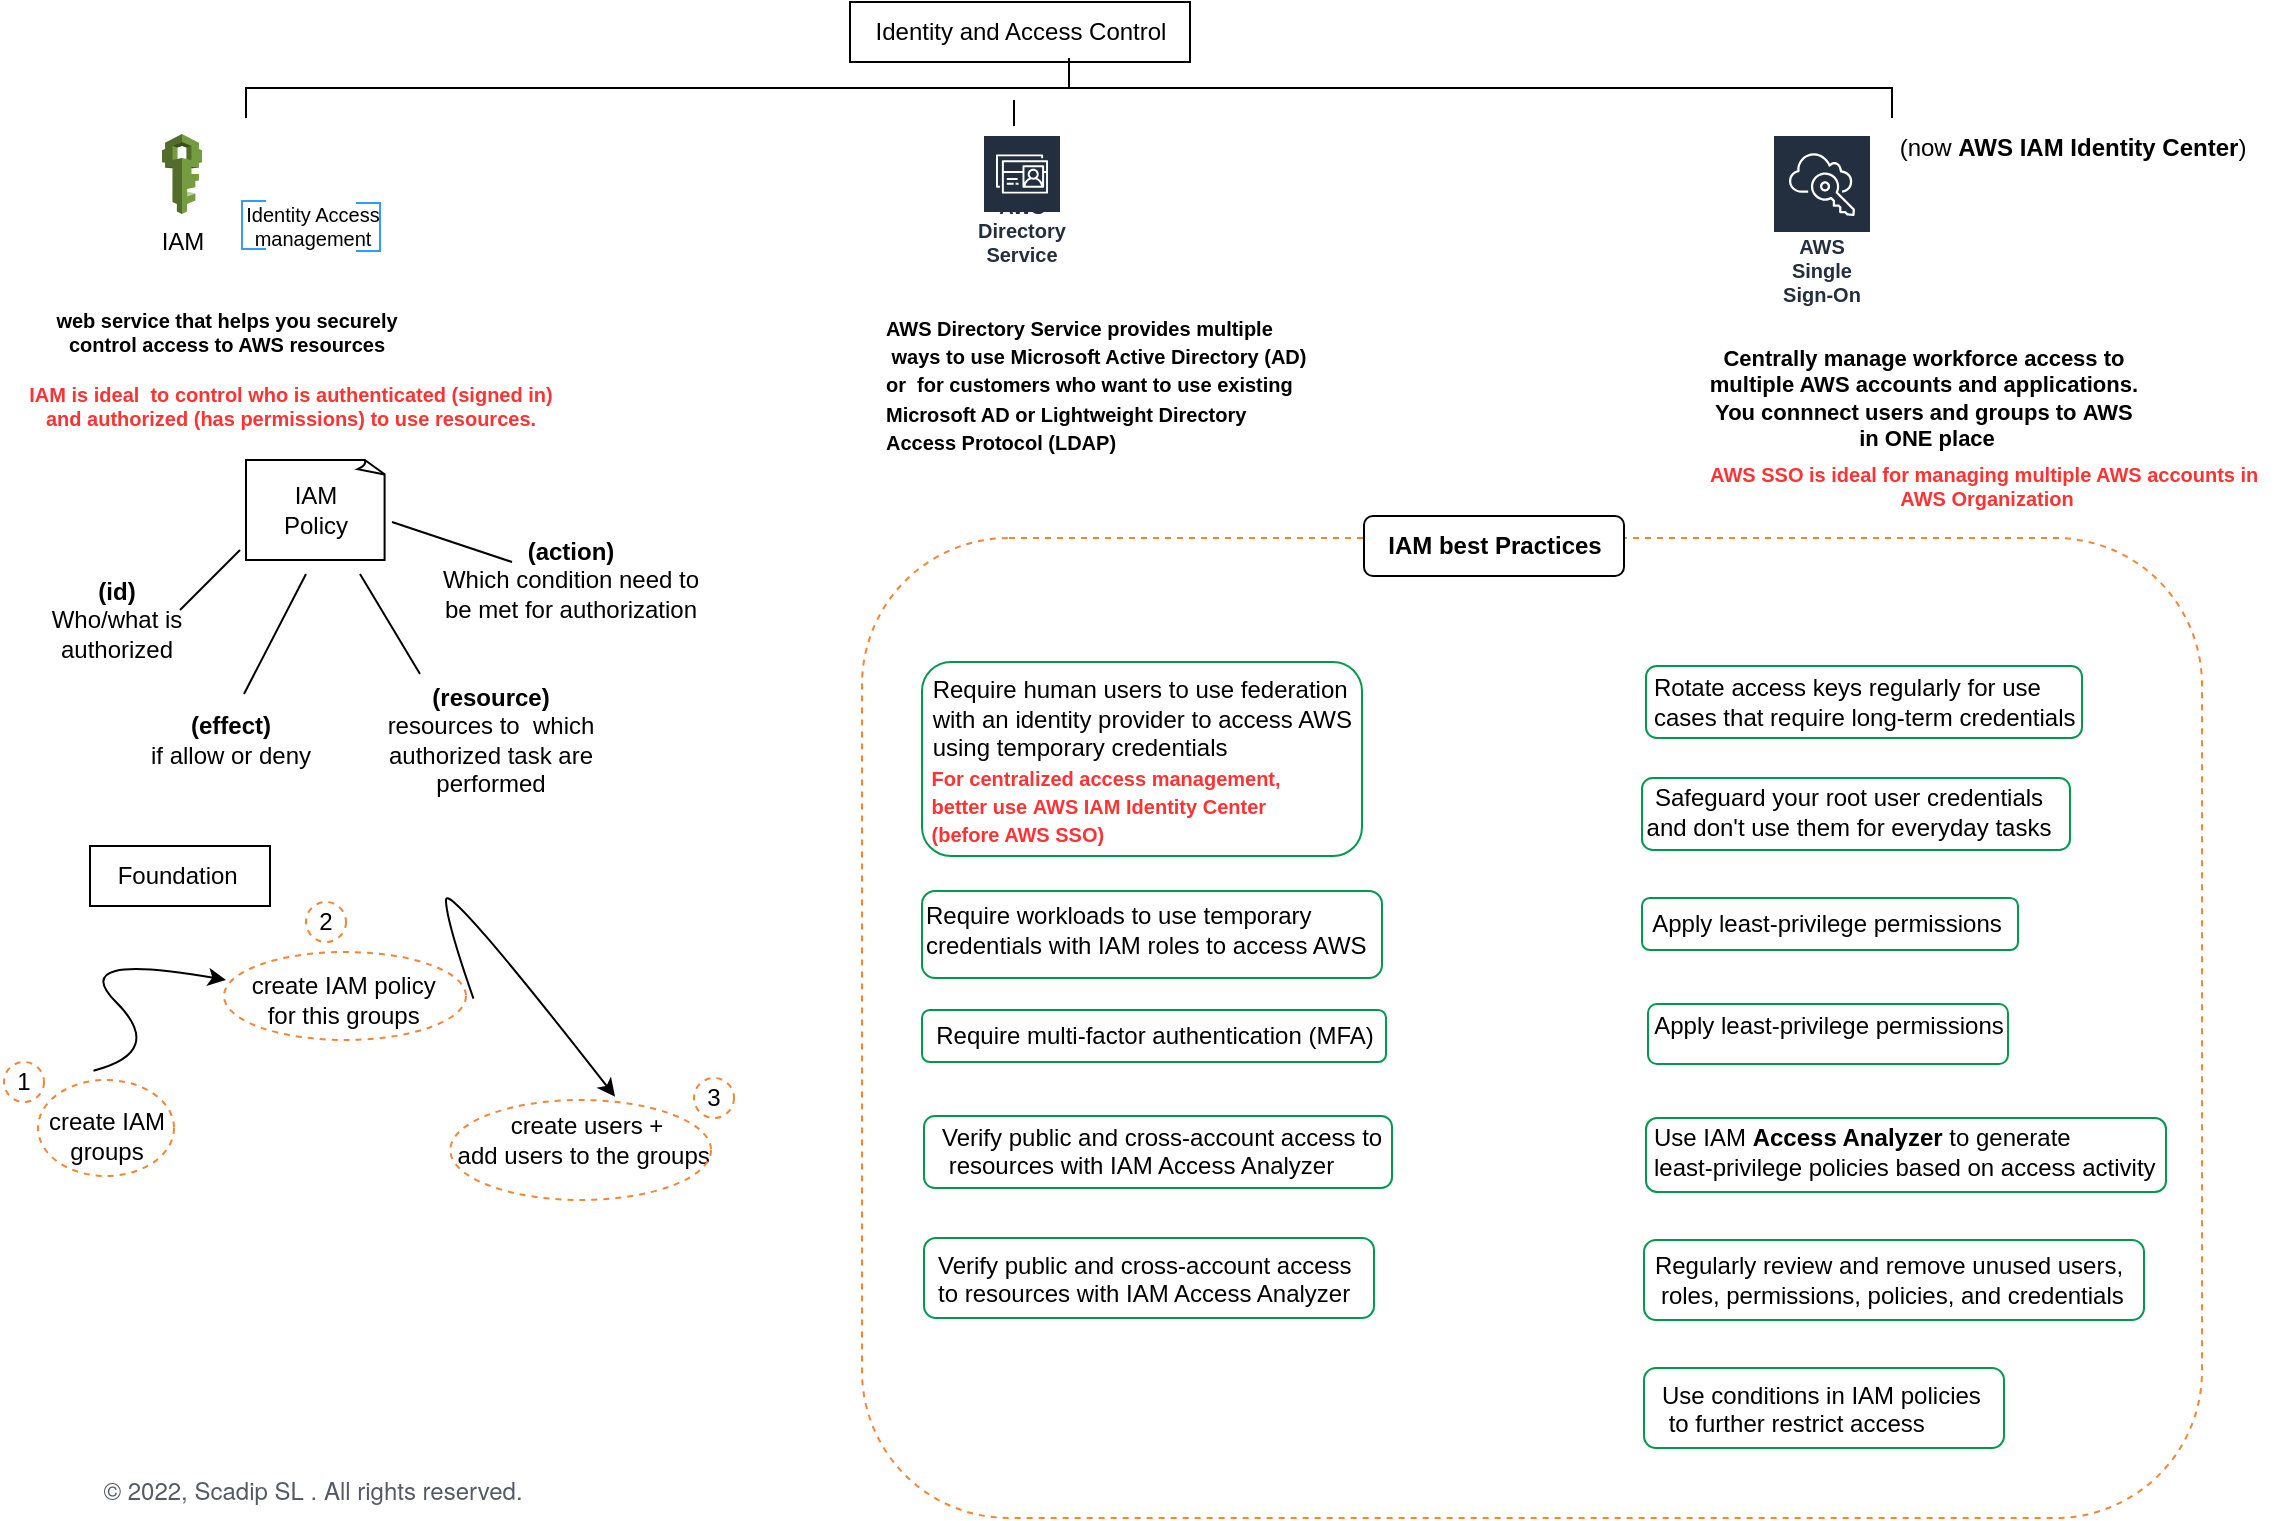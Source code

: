 <mxfile version="20.2.2" type="github">
  <diagram id="OgJnFtuqC-TfCC11IxQE" name="Page-1">
    <mxGraphModel dx="916" dy="630" grid="1" gridSize="10" guides="1" tooltips="1" connect="1" arrows="1" fold="1" page="1" pageScale="1" pageWidth="1169" pageHeight="827" math="0" shadow="0">
      <root>
        <mxCell id="0" />
        <mxCell id="1" parent="0" />
        <mxCell id="cayYK2lsRnTGkKL964Ff-51" value="" style="rounded=1;whiteSpace=wrap;html=1;fontSize=12;fontColor=#000000;strokeColor=#00994D;fillColor=none;" vertex="1" parent="1">
          <mxGeometry x="842" y="580" width="260" height="37" as="geometry" />
        </mxCell>
        <mxCell id="cayYK2lsRnTGkKL964Ff-59" value="" style="rounded=1;whiteSpace=wrap;html=1;fontSize=12;fontColor=#000000;strokeColor=#F58534;fillColor=none;dashed=1;" vertex="1" parent="1">
          <mxGeometry x="450" y="290" width="670" height="490" as="geometry" />
        </mxCell>
        <mxCell id="KO169NFU9r2nEMWuAxQc-61" value="&lt;b&gt;IAM best Practices&lt;/b&gt;" style="text;html=1;align=center;verticalAlign=middle;resizable=0;points=[];autosize=1;strokeColor=default;fillColor=#FFFFFF;fontSize=12;fontColor=#000000;rounded=1;" parent="1" vertex="1">
          <mxGeometry x="701" y="279" width="130" height="30" as="geometry" />
        </mxCell>
        <mxCell id="KO169NFU9r2nEMWuAxQc-47" value="" style="group" parent="1" vertex="1" connectable="0">
          <mxGeometry x="242" y="571" width="150" height="50" as="geometry" />
        </mxCell>
        <mxCell id="KO169NFU9r2nEMWuAxQc-41" value="create users +&lt;br&gt;add users to the groups&amp;nbsp;" style="text;html=1;align=center;verticalAlign=middle;resizable=0;points=[];autosize=1;strokeColor=none;fillColor=none;fontSize=12;fontColor=#000000;" parent="KO169NFU9r2nEMWuAxQc-47" vertex="1">
          <mxGeometry x="-5.172" width="150" height="40" as="geometry" />
        </mxCell>
        <mxCell id="KO169NFU9r2nEMWuAxQc-44" value="" style="ellipse;whiteSpace=wrap;html=1;fontSize=12;fontColor=#000000;strokeColor=#F58534;fillColor=none;dashed=1;" parent="KO169NFU9r2nEMWuAxQc-47" vertex="1">
          <mxGeometry x="2.172" width="130.345" height="50" as="geometry" />
        </mxCell>
        <mxCell id="KO169NFU9r2nEMWuAxQc-45" value="" style="group" parent="1" vertex="1" connectable="0">
          <mxGeometry x="32" y="561" width="80" height="48" as="geometry" />
        </mxCell>
        <mxCell id="KO169NFU9r2nEMWuAxQc-39" value="create IAM &lt;br&gt;groups" style="text;html=1;align=center;verticalAlign=middle;resizable=0;points=[];autosize=1;strokeColor=none;fillColor=none;fontSize=12;fontColor=#000000;" parent="KO169NFU9r2nEMWuAxQc-45" vertex="1">
          <mxGeometry y="8" width="80" height="40" as="geometry" />
        </mxCell>
        <mxCell id="KO169NFU9r2nEMWuAxQc-42" value="" style="ellipse;whiteSpace=wrap;html=1;fontSize=12;fontColor=#000000;strokeColor=#F58534;fillColor=none;dashed=1;" parent="KO169NFU9r2nEMWuAxQc-45" vertex="1">
          <mxGeometry x="6" width="68" height="48" as="geometry" />
        </mxCell>
        <mxCell id="KO169NFU9r2nEMWuAxQc-6" value="&lt;font color=&quot;#000000&quot; style=&quot;&quot;&gt;&lt;span style=&quot;font-size: 12px;&quot;&gt;(now&amp;nbsp;&lt;b&gt;AWS IAM Identity Center&lt;/b&gt;&lt;/span&gt;&lt;span style=&quot;font-size: 12px;&quot;&gt;)&lt;/span&gt;&lt;/font&gt;" style="text;html=1;align=center;verticalAlign=middle;resizable=0;points=[];autosize=1;strokeColor=none;fillColor=none;fontSize=10;fontColor=#FF3333;" parent="1" vertex="1">
          <mxGeometry x="955" y="80" width="200" height="30" as="geometry" />
        </mxCell>
        <mxCell id="KO169NFU9r2nEMWuAxQc-1" value="Identity and Access Control" style="text;html=1;align=center;verticalAlign=middle;resizable=0;points=[];autosize=1;strokeColor=default;fillColor=none;" parent="1" vertex="1">
          <mxGeometry x="444" y="22" width="170" height="30" as="geometry" />
        </mxCell>
        <mxCell id="KO169NFU9r2nEMWuAxQc-5" value="&lt;font style=&quot;font-size: 10px;&quot;&gt;&lt;b style=&quot;&quot;&gt;AWS Directory Service provides multiple&lt;br&gt;&amp;nbsp;ways to use Microsoft Active Directory (AD) &lt;br&gt;or&amp;nbsp;&amp;nbsp;for customers who want to use existing &lt;br&gt;Microsoft AD or Lightweight Directory &lt;br&gt;Access Protocol (LDAP)&lt;/b&gt;&lt;/font&gt;" style="text;html=1;align=left;verticalAlign=middle;resizable=0;points=[];autosize=1;strokeColor=none;fillColor=none;" parent="1" vertex="1">
          <mxGeometry x="460" y="167.5" width="230" height="90" as="geometry" />
        </mxCell>
        <mxCell id="KO169NFU9r2nEMWuAxQc-12" value="&lt;div style=&quot;font-size: 11px;&quot;&gt;&lt;b&gt;&lt;font style=&quot;font-size: 11px;&quot;&gt;Centrally manage workforce access to&amp;nbsp;&lt;/font&gt;&lt;/b&gt;&lt;/div&gt;&lt;div style=&quot;font-size: 11px;&quot;&gt;&lt;b&gt;&lt;font style=&quot;font-size: 11px;&quot;&gt;multiple AWS accounts and applications.&amp;nbsp;&lt;/font&gt;&lt;/b&gt;&lt;/div&gt;&lt;div style=&quot;font-size: 11px;&quot;&gt;&lt;b&gt;&lt;font style=&quot;font-size: 11px;&quot;&gt;You connnect users and groups to&amp;nbsp;&lt;/font&gt;&lt;/b&gt;&lt;b style=&quot;background-color: initial;&quot;&gt;AWS&amp;nbsp;&lt;/b&gt;&lt;/div&gt;&lt;div style=&quot;font-size: 11px;&quot;&gt;&lt;b style=&quot;background-color: initial;&quot;&gt;in ONE place&lt;/b&gt;&lt;/div&gt;" style="text;html=1;align=center;verticalAlign=middle;resizable=0;points=[];autosize=1;strokeColor=none;fillColor=none;fontSize=12;fontColor=#000000;" parent="1" vertex="1">
          <mxGeometry x="862" y="184.5" width="240" height="70" as="geometry" />
        </mxCell>
        <mxCell id="KO169NFU9r2nEMWuAxQc-14" value="Identity Access&lt;br&gt;management" style="text;html=1;align=center;verticalAlign=middle;resizable=0;points=[];autosize=1;strokeColor=none;fillColor=none;fontSize=10;fontColor=#000000;" parent="1" vertex="1">
          <mxGeometry x="130" y="114" width="90" height="40" as="geometry" />
        </mxCell>
        <mxCell id="KO169NFU9r2nEMWuAxQc-17" value="" style="strokeWidth=1;html=1;shape=mxgraph.flowchart.annotation_1;align=left;pointerEvents=1;fontColor=#000033;fillColor=none;strokeColor=#3399FF;" parent="1" vertex="1">
          <mxGeometry x="140" y="121.5" width="12" height="24" as="geometry" />
        </mxCell>
        <mxCell id="KO169NFU9r2nEMWuAxQc-18" value="" style="strokeWidth=1;html=1;shape=mxgraph.flowchart.annotation_1;align=left;pointerEvents=1;fontColor=#000033;fillColor=none;direction=west;strokeColor=#3399FF;" parent="1" vertex="1">
          <mxGeometry x="197" y="122.5" width="12" height="24" as="geometry" />
        </mxCell>
        <mxCell id="KO169NFU9r2nEMWuAxQc-19" value="AWS SSO is ideal for managing multiple AWS accounts in&amp;nbsp;&lt;br&gt;AWS Organization" style="text;html=1;align=center;verticalAlign=middle;resizable=0;points=[];autosize=1;strokeColor=none;fillColor=none;fontSize=10;fontColor=#FF3333;fontStyle=1" parent="1" vertex="1">
          <mxGeometry x="862" y="244" width="300" height="40" as="geometry" />
        </mxCell>
        <mxCell id="KO169NFU9r2nEMWuAxQc-20" value="&lt;font color=&quot;#000000&quot;&gt;web service that helps you securely &lt;br&gt;control access to AWS resources&lt;/font&gt;" style="text;html=1;align=center;verticalAlign=middle;resizable=0;points=[];autosize=1;strokeColor=none;fillColor=none;fontSize=10;fontColor=#FF3333;fontStyle=1" parent="1" vertex="1">
          <mxGeometry x="37" y="166.5" width="190" height="40" as="geometry" />
        </mxCell>
        <mxCell id="KO169NFU9r2nEMWuAxQc-21" value="&lt;font color=&quot;#ff3333&quot;&gt;&lt;b&gt;IAM is ideal&amp;nbsp; to control&amp;nbsp;who is authenticated (signed in)&lt;br&gt;&amp;nbsp;and authorized (has permissions) to use resources.&amp;nbsp;&lt;/b&gt;&lt;/font&gt;" style="text;html=1;align=center;verticalAlign=middle;resizable=0;points=[];autosize=1;strokeColor=none;fillColor=none;fontSize=10;fontColor=#000000;" parent="1" vertex="1">
          <mxGeometry x="19" y="204" width="290" height="40" as="geometry" />
        </mxCell>
        <mxCell id="KO169NFU9r2nEMWuAxQc-24" value="IAM" style="outlineConnect=0;dashed=0;verticalLabelPosition=bottom;verticalAlign=top;align=center;html=1;shape=mxgraph.aws3.iam;fillColor=#759C3E;gradientColor=none;fontSize=12;fontColor=#000000;strokeColor=#000000;" parent="1" vertex="1">
          <mxGeometry x="100" y="88" width="20" height="40" as="geometry" />
        </mxCell>
        <mxCell id="KO169NFU9r2nEMWuAxQc-26" value="AWS Directory Service" style="sketch=0;outlineConnect=0;fontColor=#232F3E;gradientColor=none;strokeColor=#ffffff;fillColor=#232F3E;dashed=0;verticalLabelPosition=middle;verticalAlign=bottom;align=center;html=1;whiteSpace=wrap;fontSize=10;fontStyle=1;spacing=3;shape=mxgraph.aws4.productIcon;prIcon=mxgraph.aws4.directory_service;" parent="1" vertex="1">
          <mxGeometry x="510" y="88" width="40" height="70" as="geometry" />
        </mxCell>
        <mxCell id="KO169NFU9r2nEMWuAxQc-27" value="AWS Single Sign-On" style="sketch=0;outlineConnect=0;fontColor=#232F3E;gradientColor=none;strokeColor=#ffffff;fillColor=#232F3E;dashed=0;verticalLabelPosition=middle;verticalAlign=bottom;align=center;html=1;whiteSpace=wrap;fontSize=10;fontStyle=1;spacing=3;shape=mxgraph.aws4.productIcon;prIcon=mxgraph.aws4.single_sign_on;" parent="1" vertex="1">
          <mxGeometry x="905" y="88" width="50" height="90" as="geometry" />
        </mxCell>
        <mxCell id="KO169NFU9r2nEMWuAxQc-29" value="IAM&lt;br&gt;Policy" style="whiteSpace=wrap;html=1;shape=mxgraph.basic.document;fontSize=12;fontColor=#000000;strokeColor=#000000;fillColor=none;" parent="1" vertex="1">
          <mxGeometry x="142" y="251" width="70" height="50" as="geometry" />
        </mxCell>
        <mxCell id="KO169NFU9r2nEMWuAxQc-30" value="&lt;b&gt;(id)&lt;br&gt;&lt;/b&gt;Who/what is &lt;br&gt;authorized" style="text;html=1;align=center;verticalAlign=middle;resizable=0;points=[];autosize=1;strokeColor=none;fillColor=none;fontSize=12;fontColor=#000000;" parent="1" vertex="1">
          <mxGeometry x="32" y="301" width="90" height="60" as="geometry" />
        </mxCell>
        <mxCell id="KO169NFU9r2nEMWuAxQc-31" value="&lt;b&gt;(action)&lt;/b&gt;&lt;br&gt;Which condition need to &lt;br&gt;be met for authorization" style="text;html=1;align=center;verticalAlign=middle;resizable=0;points=[];autosize=1;strokeColor=none;fillColor=none;fontSize=12;fontColor=#000000;" parent="1" vertex="1">
          <mxGeometry x="229" y="281" width="150" height="60" as="geometry" />
        </mxCell>
        <mxCell id="KO169NFU9r2nEMWuAxQc-32" value="&lt;b&gt;(effect)&lt;/b&gt;&lt;br&gt;if allow or deny&lt;br&gt;" style="text;html=1;align=center;verticalAlign=middle;resizable=0;points=[];autosize=1;strokeColor=none;fillColor=none;fontSize=12;fontColor=#000000;" parent="1" vertex="1">
          <mxGeometry x="84" y="371" width="100" height="40" as="geometry" />
        </mxCell>
        <mxCell id="KO169NFU9r2nEMWuAxQc-33" value="&lt;b&gt;(resource)&lt;/b&gt;&lt;br&gt;resources to&amp;nbsp; which &lt;br&gt;authorized task are &lt;br&gt;performed" style="text;html=1;align=center;verticalAlign=middle;resizable=0;points=[];autosize=1;strokeColor=none;fillColor=none;fontSize=12;fontColor=#000000;" parent="1" vertex="1">
          <mxGeometry x="199" y="356" width="130" height="70" as="geometry" />
        </mxCell>
        <mxCell id="KO169NFU9r2nEMWuAxQc-34" value="" style="endArrow=none;html=1;rounded=0;fontSize=12;fontColor=#000000;" parent="1" edge="1">
          <mxGeometry width="50" height="50" relative="1" as="geometry">
            <mxPoint x="109" y="326" as="sourcePoint" />
            <mxPoint x="139" y="296" as="targetPoint" />
          </mxGeometry>
        </mxCell>
        <mxCell id="KO169NFU9r2nEMWuAxQc-35" value="" style="endArrow=none;html=1;rounded=0;fontSize=12;fontColor=#000000;" parent="1" edge="1">
          <mxGeometry width="50" height="50" relative="1" as="geometry">
            <mxPoint x="141" y="368" as="sourcePoint" />
            <mxPoint x="172" y="308" as="targetPoint" />
          </mxGeometry>
        </mxCell>
        <mxCell id="KO169NFU9r2nEMWuAxQc-36" value="" style="endArrow=none;html=1;rounded=0;fontSize=12;fontColor=#000000;" parent="1" edge="1">
          <mxGeometry width="50" height="50" relative="1" as="geometry">
            <mxPoint x="229" y="358" as="sourcePoint" />
            <mxPoint x="199" y="308" as="targetPoint" />
          </mxGeometry>
        </mxCell>
        <mxCell id="KO169NFU9r2nEMWuAxQc-37" value="" style="endArrow=none;html=1;rounded=0;fontSize=12;fontColor=#000000;" parent="1" edge="1">
          <mxGeometry width="50" height="50" relative="1" as="geometry">
            <mxPoint x="275" y="302" as="sourcePoint" />
            <mxPoint x="215" y="282" as="targetPoint" />
          </mxGeometry>
        </mxCell>
        <mxCell id="KO169NFU9r2nEMWuAxQc-38" value="Foundation&amp;nbsp;" style="text;html=1;align=center;verticalAlign=middle;resizable=0;points=[];autosize=1;strokeColor=#000000;fillColor=none;fontSize=12;fontColor=#000000;" parent="1" vertex="1">
          <mxGeometry x="64" y="444" width="90" height="30" as="geometry" />
        </mxCell>
        <mxCell id="KO169NFU9r2nEMWuAxQc-46" value="" style="group" parent="1" vertex="1" connectable="0">
          <mxGeometry x="131" y="497" width="121" height="44" as="geometry" />
        </mxCell>
        <mxCell id="KO169NFU9r2nEMWuAxQc-43" value="" style="ellipse;whiteSpace=wrap;html=1;fontSize=12;fontColor=#000000;strokeColor=#F58534;fillColor=none;dashed=1;" parent="KO169NFU9r2nEMWuAxQc-46" vertex="1">
          <mxGeometry width="121" height="44" as="geometry" />
        </mxCell>
        <mxCell id="KO169NFU9r2nEMWuAxQc-40" value="create IAM policy&amp;nbsp;&lt;br&gt;for this groups&amp;nbsp;" style="text;html=1;align=center;verticalAlign=middle;resizable=0;points=[];autosize=1;strokeColor=none;fillColor=none;fontSize=12;fontColor=#000000;" parent="KO169NFU9r2nEMWuAxQc-46" vertex="1">
          <mxGeometry x="1" y="4" width="120" height="40" as="geometry" />
        </mxCell>
        <mxCell id="KO169NFU9r2nEMWuAxQc-48" value="" style="curved=1;endArrow=classic;html=1;rounded=0;fontSize=12;fontColor=#000000;exitX=0.408;exitY=-0.097;exitDx=0;exitDy=0;exitPerimeter=0;" parent="1" source="KO169NFU9r2nEMWuAxQc-42" edge="1">
          <mxGeometry width="50" height="50" relative="1" as="geometry">
            <mxPoint x="52" y="547" as="sourcePoint" />
            <mxPoint x="132" y="511" as="targetPoint" />
            <Array as="points">
              <mxPoint x="102" y="547" />
              <mxPoint x="52" y="497" />
            </Array>
          </mxGeometry>
        </mxCell>
        <mxCell id="KO169NFU9r2nEMWuAxQc-49" value="" style="curved=1;endArrow=classic;html=1;rounded=0;fontSize=12;fontColor=#000000;exitX=0.408;exitY=-0.097;exitDx=0;exitDy=0;exitPerimeter=0;entryX=0.598;entryY=-0.041;entryDx=0;entryDy=0;entryPerimeter=0;" parent="1" target="KO169NFU9r2nEMWuAxQc-41" edge="1">
          <mxGeometry width="50" height="50" relative="1" as="geometry">
            <mxPoint x="255.74" y="520.34" as="sourcePoint" />
            <mxPoint x="321.996" y="474.996" as="targetPoint" />
            <Array as="points">
              <mxPoint x="242" y="481" />
              <mxPoint x="241.996" y="460.996" />
            </Array>
          </mxGeometry>
        </mxCell>
        <mxCell id="KO169NFU9r2nEMWuAxQc-50" value="1" style="ellipse;whiteSpace=wrap;html=1;aspect=fixed;dashed=1;fontSize=12;fontColor=#000000;strokeColor=#F58534;fillColor=none;" parent="1" vertex="1">
          <mxGeometry x="21" y="552" width="20" height="20" as="geometry" />
        </mxCell>
        <mxCell id="KO169NFU9r2nEMWuAxQc-55" value="2" style="ellipse;whiteSpace=wrap;html=1;aspect=fixed;dashed=1;fontSize=12;fontColor=#000000;strokeColor=#F58534;fillColor=none;" parent="1" vertex="1">
          <mxGeometry x="172" y="472" width="20" height="20" as="geometry" />
        </mxCell>
        <mxCell id="KO169NFU9r2nEMWuAxQc-57" value="3" style="ellipse;whiteSpace=wrap;html=1;aspect=fixed;dashed=1;fontSize=12;fontColor=#000000;strokeColor=#F58534;fillColor=none;" parent="1" vertex="1">
          <mxGeometry x="366" y="560" width="20" height="20" as="geometry" />
        </mxCell>
        <mxCell id="KO169NFU9r2nEMWuAxQc-60" value="" style="endArrow=none;html=1;rounded=0;fontSize=12;fontColor=#000000;" parent="1" edge="1">
          <mxGeometry width="50" height="50" relative="1" as="geometry">
            <mxPoint x="526" y="84" as="sourcePoint" />
            <mxPoint x="526" y="71" as="targetPoint" />
          </mxGeometry>
        </mxCell>
        <mxCell id="KO169NFU9r2nEMWuAxQc-58" value="" style="strokeWidth=1;html=1;shape=mxgraph.flowchart.annotation_2;align=left;labelPosition=right;pointerEvents=1;fontSize=12;fontColor=#000000;fillColor=none;direction=south;" parent="1" vertex="1">
          <mxGeometry x="142" y="50" width="823" height="30" as="geometry" />
        </mxCell>
        <mxCell id="cayYK2lsRnTGkKL964Ff-33" value="&amp;nbsp;Require human users to use federation &lt;br&gt;&amp;nbsp;with an identity provider to access AWS &lt;br&gt;&amp;nbsp;using temporary credentials&lt;br&gt;&lt;font color=&quot;#ff3333&quot; style=&quot;font-size: 10px;&quot;&gt;&lt;b&gt;&amp;nbsp;For centralized access management, &lt;br&gt;&amp;nbsp;better use&amp;nbsp;AWS IAM Identity Center&lt;br&gt;&amp;nbsp;(before AWS SSO)&lt;/b&gt;&lt;/font&gt;" style="text;html=1;align=left;verticalAlign=middle;resizable=0;points=[];autosize=1;strokeColor=none;fillColor=none;rounded=1;" vertex="1" parent="1">
          <mxGeometry x="480" y="352" width="240" height="100" as="geometry" />
        </mxCell>
        <mxCell id="cayYK2lsRnTGkKL964Ff-34" value="&lt;font color=&quot;#000000&quot; style=&quot;font-size: 12px;&quot;&gt;Require workloads to use temporary &lt;br&gt;credentials with IAM roles to access AWS&lt;/font&gt;" style="text;html=1;align=left;verticalAlign=middle;resizable=0;points=[];autosize=1;strokeColor=none;fillColor=none;fontSize=10;fontColor=#FF3333;rounded=1;arcSize=11;" vertex="1" parent="1">
          <mxGeometry x="480" y="466" width="240" height="40" as="geometry" />
        </mxCell>
        <mxCell id="cayYK2lsRnTGkKL964Ff-35" value="" style="rounded=1;whiteSpace=wrap;html=1;fontSize=12;fontColor=#000000;strokeColor=#00994D;fillColor=none;" vertex="1" parent="1">
          <mxGeometry x="480" y="352" width="220" height="97" as="geometry" />
        </mxCell>
        <mxCell id="cayYK2lsRnTGkKL964Ff-36" value="" style="rounded=1;whiteSpace=wrap;html=1;fontSize=12;fontColor=#000000;strokeColor=#00994D;fillColor=none;" vertex="1" parent="1">
          <mxGeometry x="480" y="466.5" width="230" height="43.5" as="geometry" />
        </mxCell>
        <mxCell id="cayYK2lsRnTGkKL964Ff-37" value="Require multi-factor authentication (MFA)" style="text;html=1;align=center;verticalAlign=middle;resizable=0;points=[];autosize=1;strokeColor=none;fillColor=none;fontSize=12;fontColor=#000000;" vertex="1" parent="1">
          <mxGeometry x="476" y="524" width="240" height="30" as="geometry" />
        </mxCell>
        <mxCell id="cayYK2lsRnTGkKL964Ff-39" value="" style="rounded=1;whiteSpace=wrap;html=1;fontSize=12;fontColor=#000000;strokeColor=#00994D;fillColor=none;" vertex="1" parent="1">
          <mxGeometry x="480" y="526" width="232" height="26" as="geometry" />
        </mxCell>
        <mxCell id="cayYK2lsRnTGkKL964Ff-40" value="Rotate access keys regularly for use &lt;br&gt;cases&amp;nbsp;that require long-term credentials" style="text;html=1;align=left;verticalAlign=middle;resizable=0;points=[];autosize=1;strokeColor=none;fillColor=none;fontSize=12;fontColor=#000000;" vertex="1" parent="1">
          <mxGeometry x="844" y="352" width="230" height="40" as="geometry" />
        </mxCell>
        <mxCell id="cayYK2lsRnTGkKL964Ff-41" value="" style="rounded=1;whiteSpace=wrap;html=1;fontSize=12;fontColor=#000000;strokeColor=#00994D;fillColor=none;" vertex="1" parent="1">
          <mxGeometry x="842" y="354" width="218" height="36" as="geometry" />
        </mxCell>
        <mxCell id="cayYK2lsRnTGkKL964Ff-42" value="Safeguard your root user credentials &lt;br&gt;and don&#39;t use them for everyday tasks" style="text;html=1;align=center;verticalAlign=middle;resizable=0;points=[];autosize=1;strokeColor=none;fillColor=none;fontSize=12;fontColor=#000000;" vertex="1" parent="1">
          <mxGeometry x="828" y="407" width="230" height="40" as="geometry" />
        </mxCell>
        <mxCell id="cayYK2lsRnTGkKL964Ff-43" value="" style="rounded=1;whiteSpace=wrap;html=1;fontSize=12;fontColor=#000000;strokeColor=#00994D;fillColor=none;" vertex="1" parent="1">
          <mxGeometry x="840" y="410" width="214" height="36" as="geometry" />
        </mxCell>
        <mxCell id="cayYK2lsRnTGkKL964Ff-44" value="Apply least-privilege permissions" style="text;html=1;align=center;verticalAlign=middle;resizable=0;points=[];autosize=1;strokeColor=none;fillColor=none;fontSize=12;fontColor=#000000;" vertex="1" parent="1">
          <mxGeometry x="832" y="468" width="200" height="30" as="geometry" />
        </mxCell>
        <mxCell id="cayYK2lsRnTGkKL964Ff-45" value="" style="rounded=1;whiteSpace=wrap;html=1;fontSize=12;fontColor=#000000;strokeColor=#00994D;fillColor=none;" vertex="1" parent="1">
          <mxGeometry x="840" y="470" width="188" height="26" as="geometry" />
        </mxCell>
        <mxCell id="cayYK2lsRnTGkKL964Ff-46" value="Apply least-privilege permissions" style="text;html=1;align=center;verticalAlign=middle;resizable=0;points=[];autosize=1;strokeColor=none;fillColor=none;fontSize=12;fontColor=#000000;" vertex="1" parent="1">
          <mxGeometry x="833" y="519" width="200" height="30" as="geometry" />
        </mxCell>
        <mxCell id="cayYK2lsRnTGkKL964Ff-47" value="" style="rounded=1;whiteSpace=wrap;html=1;fontSize=12;fontColor=#000000;strokeColor=#00994D;fillColor=none;" vertex="1" parent="1">
          <mxGeometry x="481" y="640" width="225" height="40" as="geometry" />
        </mxCell>
        <mxCell id="cayYK2lsRnTGkKL964Ff-48" value="" style="rounded=1;whiteSpace=wrap;html=1;fontSize=12;fontColor=#000000;strokeColor=#00994D;fillColor=none;" vertex="1" parent="1">
          <mxGeometry x="843" y="523" width="180" height="30" as="geometry" />
        </mxCell>
        <mxCell id="cayYK2lsRnTGkKL964Ff-50" value="Use IAM &lt;b&gt;Access Analyzer&lt;/b&gt; to generate &lt;br&gt;least-privilege&amp;nbsp;policies based on access activity" style="text;html=1;align=left;verticalAlign=middle;resizable=0;points=[];autosize=1;strokeColor=none;fillColor=none;fontSize=12;fontColor=#000000;" vertex="1" parent="1">
          <mxGeometry x="844" y="577" width="270" height="40" as="geometry" />
        </mxCell>
        <mxCell id="cayYK2lsRnTGkKL964Ff-52" value="Regularly review and remove unused users,&lt;br&gt;&amp;nbsp;roles, permissions, policies, and credentials" style="text;html=1;align=center;verticalAlign=middle;resizable=0;points=[];autosize=1;strokeColor=none;fillColor=none;fontSize=12;fontColor=#000000;" vertex="1" parent="1">
          <mxGeometry x="833" y="641" width="260" height="40" as="geometry" />
        </mxCell>
        <mxCell id="cayYK2lsRnTGkKL964Ff-53" value="" style="rounded=1;whiteSpace=wrap;html=1;fontSize=12;fontColor=#000000;strokeColor=#00994D;fillColor=none;" vertex="1" parent="1">
          <mxGeometry x="841" y="641" width="250" height="40" as="geometry" />
        </mxCell>
        <mxCell id="cayYK2lsRnTGkKL964Ff-54" value="Use conditions in IAM policies&lt;br&gt;&amp;nbsp;to further restrict access" style="text;whiteSpace=wrap;html=1;fontSize=12;fontColor=#000000;" vertex="1" parent="1">
          <mxGeometry x="848" y="705" width="163" height="30" as="geometry" />
        </mxCell>
        <mxCell id="cayYK2lsRnTGkKL964Ff-55" value="" style="rounded=1;whiteSpace=wrap;html=1;fontSize=12;fontColor=#000000;strokeColor=#00994D;fillColor=none;" vertex="1" parent="1">
          <mxGeometry x="841" y="705" width="180" height="40" as="geometry" />
        </mxCell>
        <mxCell id="cayYK2lsRnTGkKL964Ff-56" value="Verify public and cross-account access to&lt;br&gt;&amp;nbsp;resources with IAM Access Analyzer" style="text;whiteSpace=wrap;html=1;fontSize=12;fontColor=#000000;" vertex="1" parent="1">
          <mxGeometry x="488" y="576" width="230" height="40" as="geometry" />
        </mxCell>
        <mxCell id="cayYK2lsRnTGkKL964Ff-57" value="" style="rounded=1;whiteSpace=wrap;html=1;fontSize=12;fontColor=#000000;strokeColor=#00994D;fillColor=none;" vertex="1" parent="1">
          <mxGeometry x="481" y="579" width="234" height="36" as="geometry" />
        </mxCell>
        <mxCell id="cayYK2lsRnTGkKL964Ff-58" value="Verify public and cross-account access &lt;br&gt;to resources with IAM Access Analyzer" style="text;whiteSpace=wrap;html=1;fontSize=12;fontColor=#000000;" vertex="1" parent="1">
          <mxGeometry x="486" y="640" width="220" height="40" as="geometry" />
        </mxCell>
        <mxCell id="cayYK2lsRnTGkKL964Ff-60" value="&lt;span style=&quot;color: rgb(84, 91, 100); font-family: &amp;quot;Amazon Ember&amp;quot;, &amp;quot;Helvetica Neue&amp;quot;, Roboto, Arial, sans-serif; text-align: start; background-color: rgb(255, 255, 255);&quot;&gt;© 2022, Scadip SL&amp;nbsp;&lt;/span&gt;&lt;span style=&quot;color: rgb(84, 91, 100); font-family: &amp;quot;Amazon Ember&amp;quot;, &amp;quot;Helvetica Neue&amp;quot;, Roboto, Arial, sans-serif; text-align: start; background-color: rgb(255, 255, 255);&quot;&gt;. All rights reserved.&lt;/span&gt;" style="text;html=1;align=center;verticalAlign=middle;resizable=0;points=[];autosize=1;strokeColor=none;fillColor=none;fontSize=12;" vertex="1" parent="1">
          <mxGeometry x="60" y="756" width="230" height="20" as="geometry" />
        </mxCell>
      </root>
    </mxGraphModel>
  </diagram>
</mxfile>
